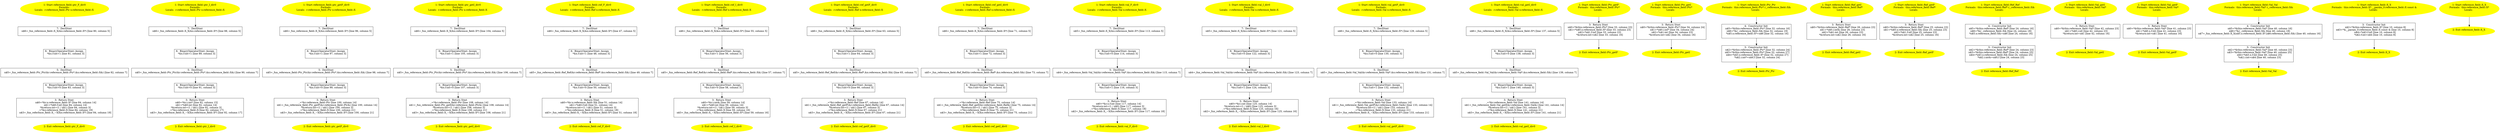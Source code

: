 /* @generated */
digraph cfg {
"ptr_F_div0#reference_field#14005768761742554773.fa7bac24d70ab0b747e7fb5360157c5f_1" [label="1: Start reference_field::ptr_F_div0\nFormals: \nLocals:  r:reference_field::Ptr x:reference_field::X \n  " color=yellow style=filled]
	

	 "ptr_F_div0#reference_field#14005768761742554773.fa7bac24d70ab0b747e7fb5360157c5f_1" -> "ptr_F_div0#reference_field#14005768761742554773.fa7bac24d70ab0b747e7fb5360157c5f_7" ;
"ptr_F_div0#reference_field#14005768761742554773.fa7bac24d70ab0b747e7fb5360157c5f_2" [label="2: Exit reference_field::ptr_F_div0 \n  " color=yellow style=filled]
	

"ptr_F_div0#reference_field#14005768761742554773.fa7bac24d70ab0b747e7fb5360157c5f_3" [label="3:  Return Stmt \n   n$0=*&r.x:reference_field::X* [line 84, column 14]\n  n$1=*n$0.f:int [line 84, column 14]\n  *&return:int=(1 / n$1) [line 84, column 3]\n  _=*&x:reference_field::X [line 84, column 19]\n  n$3=_fun_reference_field::X_~X(&x:reference_field::X*) [line 84, column 19]\n " shape="box"]
	

	 "ptr_F_div0#reference_field#14005768761742554773.fa7bac24d70ab0b747e7fb5360157c5f_3" -> "ptr_F_div0#reference_field#14005768761742554773.fa7bac24d70ab0b747e7fb5360157c5f_2" ;
"ptr_F_div0#reference_field#14005768761742554773.fa7bac24d70ab0b747e7fb5360157c5f_4" [label="4:  BinaryOperatorStmt: Assign \n   *&x.f:int=0 [line 83, column 3]\n " shape="box"]
	

	 "ptr_F_div0#reference_field#14005768761742554773.fa7bac24d70ab0b747e7fb5360157c5f_4" -> "ptr_F_div0#reference_field#14005768761742554773.fa7bac24d70ab0b747e7fb5360157c5f_3" ;
"ptr_F_div0#reference_field#14005768761742554773.fa7bac24d70ab0b747e7fb5360157c5f_5" [label="5:  DeclStmt \n   n$5=_fun_reference_field::Ptr_Ptr(&r:reference_field::Ptr*,&x:reference_field::X&) [line 82, column 7]\n " shape="box"]
	

	 "ptr_F_div0#reference_field#14005768761742554773.fa7bac24d70ab0b747e7fb5360157c5f_5" -> "ptr_F_div0#reference_field#14005768761742554773.fa7bac24d70ab0b747e7fb5360157c5f_4" ;
"ptr_F_div0#reference_field#14005768761742554773.fa7bac24d70ab0b747e7fb5360157c5f_6" [label="6:  BinaryOperatorStmt: Assign \n   *&x.f:int=1 [line 81, column 3]\n " shape="box"]
	

	 "ptr_F_div0#reference_field#14005768761742554773.fa7bac24d70ab0b747e7fb5360157c5f_6" -> "ptr_F_div0#reference_field#14005768761742554773.fa7bac24d70ab0b747e7fb5360157c5f_5" ;
"ptr_F_div0#reference_field#14005768761742554773.fa7bac24d70ab0b747e7fb5360157c5f_7" [label="7:  DeclStmt \n   n$6=_fun_reference_field::X_X(&x:reference_field::X*) [line 80, column 5]\n " shape="box"]
	

	 "ptr_F_div0#reference_field#14005768761742554773.fa7bac24d70ab0b747e7fb5360157c5f_7" -> "ptr_F_div0#reference_field#14005768761742554773.fa7bac24d70ab0b747e7fb5360157c5f_6" ;
"ptr_I_div0#reference_field#18255668366877010738.5b1f39b2d5e2810cbdbf96621d88c2d0_1" [label="1: Start reference_field::ptr_I_div0\nFormals: \nLocals:  r:reference_field::Ptr x:reference_field::X \n  " color=yellow style=filled]
	

	 "ptr_I_div0#reference_field#18255668366877010738.5b1f39b2d5e2810cbdbf96621d88c2d0_1" -> "ptr_I_div0#reference_field#18255668366877010738.5b1f39b2d5e2810cbdbf96621d88c2d0_7" ;
"ptr_I_div0#reference_field#18255668366877010738.5b1f39b2d5e2810cbdbf96621d88c2d0_2" [label="2: Exit reference_field::ptr_I_div0 \n  " color=yellow style=filled]
	

"ptr_I_div0#reference_field#18255668366877010738.5b1f39b2d5e2810cbdbf96621d88c2d0_3" [label="3:  Return Stmt \n   n$0=*&r.i:int* [line 92, column 15]\n  n$1=*n$0:int [line 92, column 14]\n  *&return:int=(1 / n$1) [line 92, column 3]\n  _=*&x:reference_field::X [line 92, column 17]\n  n$3=_fun_reference_field::X_~X(&x:reference_field::X*) [line 92, column 17]\n " shape="box"]
	

	 "ptr_I_div0#reference_field#18255668366877010738.5b1f39b2d5e2810cbdbf96621d88c2d0_3" -> "ptr_I_div0#reference_field#18255668366877010738.5b1f39b2d5e2810cbdbf96621d88c2d0_2" ;
"ptr_I_div0#reference_field#18255668366877010738.5b1f39b2d5e2810cbdbf96621d88c2d0_4" [label="4:  BinaryOperatorStmt: Assign \n   *&x.f:int=0 [line 91, column 3]\n " shape="box"]
	

	 "ptr_I_div0#reference_field#18255668366877010738.5b1f39b2d5e2810cbdbf96621d88c2d0_4" -> "ptr_I_div0#reference_field#18255668366877010738.5b1f39b2d5e2810cbdbf96621d88c2d0_3" ;
"ptr_I_div0#reference_field#18255668366877010738.5b1f39b2d5e2810cbdbf96621d88c2d0_5" [label="5:  DeclStmt \n   n$5=_fun_reference_field::Ptr_Ptr(&r:reference_field::Ptr*,&x:reference_field::X&) [line 90, column 7]\n " shape="box"]
	

	 "ptr_I_div0#reference_field#18255668366877010738.5b1f39b2d5e2810cbdbf96621d88c2d0_5" -> "ptr_I_div0#reference_field#18255668366877010738.5b1f39b2d5e2810cbdbf96621d88c2d0_4" ;
"ptr_I_div0#reference_field#18255668366877010738.5b1f39b2d5e2810cbdbf96621d88c2d0_6" [label="6:  BinaryOperatorStmt: Assign \n   *&x.f:int=1 [line 89, column 3]\n " shape="box"]
	

	 "ptr_I_div0#reference_field#18255668366877010738.5b1f39b2d5e2810cbdbf96621d88c2d0_6" -> "ptr_I_div0#reference_field#18255668366877010738.5b1f39b2d5e2810cbdbf96621d88c2d0_5" ;
"ptr_I_div0#reference_field#18255668366877010738.5b1f39b2d5e2810cbdbf96621d88c2d0_7" [label="7:  DeclStmt \n   n$6=_fun_reference_field::X_X(&x:reference_field::X*) [line 88, column 5]\n " shape="box"]
	

	 "ptr_I_div0#reference_field#18255668366877010738.5b1f39b2d5e2810cbdbf96621d88c2d0_7" -> "ptr_I_div0#reference_field#18255668366877010738.5b1f39b2d5e2810cbdbf96621d88c2d0_6" ;
"ptr_getF_div0#reference_field#3337646019334387234.41e241b3e1d6a6f7c629a1c6ca69cf07_1" [label="1: Start reference_field::ptr_getF_div0\nFormals: \nLocals:  r:reference_field::Ptr x:reference_field::X \n  " color=yellow style=filled]
	

	 "ptr_getF_div0#reference_field#3337646019334387234.41e241b3e1d6a6f7c629a1c6ca69cf07_1" -> "ptr_getF_div0#reference_field#3337646019334387234.41e241b3e1d6a6f7c629a1c6ca69cf07_7" ;
"ptr_getF_div0#reference_field#3337646019334387234.41e241b3e1d6a6f7c629a1c6ca69cf07_2" [label="2: Exit reference_field::ptr_getF_div0 \n  " color=yellow style=filled]
	

"ptr_getF_div0#reference_field#3337646019334387234.41e241b3e1d6a6f7c629a1c6ca69cf07_3" [label="3:  Return Stmt \n   _=*&r:reference_field::Ptr [line 100, column 14]\n  n$1=_fun_reference_field::Ptr_getF(&r:reference_field::Ptr&) [line 100, column 14]\n  *&return:int=(1 / n$1) [line 100, column 3]\n  _=*&x:reference_field::X [line 100, column 21]\n  n$3=_fun_reference_field::X_~X(&x:reference_field::X*) [line 100, column 21]\n " shape="box"]
	

	 "ptr_getF_div0#reference_field#3337646019334387234.41e241b3e1d6a6f7c629a1c6ca69cf07_3" -> "ptr_getF_div0#reference_field#3337646019334387234.41e241b3e1d6a6f7c629a1c6ca69cf07_2" ;
"ptr_getF_div0#reference_field#3337646019334387234.41e241b3e1d6a6f7c629a1c6ca69cf07_4" [label="4:  BinaryOperatorStmt: Assign \n   *&x.f:int=0 [line 99, column 3]\n " shape="box"]
	

	 "ptr_getF_div0#reference_field#3337646019334387234.41e241b3e1d6a6f7c629a1c6ca69cf07_4" -> "ptr_getF_div0#reference_field#3337646019334387234.41e241b3e1d6a6f7c629a1c6ca69cf07_3" ;
"ptr_getF_div0#reference_field#3337646019334387234.41e241b3e1d6a6f7c629a1c6ca69cf07_5" [label="5:  DeclStmt \n   n$5=_fun_reference_field::Ptr_Ptr(&r:reference_field::Ptr*,&x:reference_field::X&) [line 98, column 7]\n " shape="box"]
	

	 "ptr_getF_div0#reference_field#3337646019334387234.41e241b3e1d6a6f7c629a1c6ca69cf07_5" -> "ptr_getF_div0#reference_field#3337646019334387234.41e241b3e1d6a6f7c629a1c6ca69cf07_4" ;
"ptr_getF_div0#reference_field#3337646019334387234.41e241b3e1d6a6f7c629a1c6ca69cf07_6" [label="6:  BinaryOperatorStmt: Assign \n   *&x.f:int=1 [line 97, column 3]\n " shape="box"]
	

	 "ptr_getF_div0#reference_field#3337646019334387234.41e241b3e1d6a6f7c629a1c6ca69cf07_6" -> "ptr_getF_div0#reference_field#3337646019334387234.41e241b3e1d6a6f7c629a1c6ca69cf07_5" ;
"ptr_getF_div0#reference_field#3337646019334387234.41e241b3e1d6a6f7c629a1c6ca69cf07_7" [label="7:  DeclStmt \n   n$6=_fun_reference_field::X_X(&x:reference_field::X*) [line 96, column 5]\n " shape="box"]
	

	 "ptr_getF_div0#reference_field#3337646019334387234.41e241b3e1d6a6f7c629a1c6ca69cf07_7" -> "ptr_getF_div0#reference_field#3337646019334387234.41e241b3e1d6a6f7c629a1c6ca69cf07_6" ;
"ptr_getI_div0#reference_field#2818660867908728453.99667cea541002986498839338031f13_1" [label="1: Start reference_field::ptr_getI_div0\nFormals: \nLocals:  r:reference_field::Ptr x:reference_field::X \n  " color=yellow style=filled]
	

	 "ptr_getI_div0#reference_field#2818660867908728453.99667cea541002986498839338031f13_1" -> "ptr_getI_div0#reference_field#2818660867908728453.99667cea541002986498839338031f13_7" ;
"ptr_getI_div0#reference_field#2818660867908728453.99667cea541002986498839338031f13_2" [label="2: Exit reference_field::ptr_getI_div0 \n  " color=yellow style=filled]
	

"ptr_getI_div0#reference_field#2818660867908728453.99667cea541002986498839338031f13_3" [label="3:  Return Stmt \n   _=*&r:reference_field::Ptr [line 108, column 14]\n  n$1=_fun_reference_field::Ptr_getI(&r:reference_field::Ptr&) [line 108, column 14]\n  *&return:int=(1 / n$1) [line 108, column 3]\n  _=*&x:reference_field::X [line 108, column 21]\n  n$3=_fun_reference_field::X_~X(&x:reference_field::X*) [line 108, column 21]\n " shape="box"]
	

	 "ptr_getI_div0#reference_field#2818660867908728453.99667cea541002986498839338031f13_3" -> "ptr_getI_div0#reference_field#2818660867908728453.99667cea541002986498839338031f13_2" ;
"ptr_getI_div0#reference_field#2818660867908728453.99667cea541002986498839338031f13_4" [label="4:  BinaryOperatorStmt: Assign \n   *&x.f:int=0 [line 107, column 3]\n " shape="box"]
	

	 "ptr_getI_div0#reference_field#2818660867908728453.99667cea541002986498839338031f13_4" -> "ptr_getI_div0#reference_field#2818660867908728453.99667cea541002986498839338031f13_3" ;
"ptr_getI_div0#reference_field#2818660867908728453.99667cea541002986498839338031f13_5" [label="5:  DeclStmt \n   n$5=_fun_reference_field::Ptr_Ptr(&r:reference_field::Ptr*,&x:reference_field::X&) [line 106, column 7]\n " shape="box"]
	

	 "ptr_getI_div0#reference_field#2818660867908728453.99667cea541002986498839338031f13_5" -> "ptr_getI_div0#reference_field#2818660867908728453.99667cea541002986498839338031f13_4" ;
"ptr_getI_div0#reference_field#2818660867908728453.99667cea541002986498839338031f13_6" [label="6:  BinaryOperatorStmt: Assign \n   *&x.f:int=1 [line 105, column 3]\n " shape="box"]
	

	 "ptr_getI_div0#reference_field#2818660867908728453.99667cea541002986498839338031f13_6" -> "ptr_getI_div0#reference_field#2818660867908728453.99667cea541002986498839338031f13_5" ;
"ptr_getI_div0#reference_field#2818660867908728453.99667cea541002986498839338031f13_7" [label="7:  DeclStmt \n   n$6=_fun_reference_field::X_X(&x:reference_field::X*) [line 104, column 5]\n " shape="box"]
	

	 "ptr_getI_div0#reference_field#2818660867908728453.99667cea541002986498839338031f13_7" -> "ptr_getI_div0#reference_field#2818660867908728453.99667cea541002986498839338031f13_6" ;
"ref_F_div0#reference_field#11041134718140208132.6e58f8c7050613499e915a7d12b0f081_1" [label="1: Start reference_field::ref_F_div0\nFormals: \nLocals:  r:reference_field::Ref x:reference_field::X \n  " color=yellow style=filled]
	

	 "ref_F_div0#reference_field#11041134718140208132.6e58f8c7050613499e915a7d12b0f081_1" -> "ref_F_div0#reference_field#11041134718140208132.6e58f8c7050613499e915a7d12b0f081_7" ;
"ref_F_div0#reference_field#11041134718140208132.6e58f8c7050613499e915a7d12b0f081_2" [label="2: Exit reference_field::ref_F_div0 \n  " color=yellow style=filled]
	

"ref_F_div0#reference_field#11041134718140208132.6e58f8c7050613499e915a7d12b0f081_3" [label="3:  Return Stmt \n   n$0=*&r.x:reference_field::X& [line 51, column 14]\n  n$1=*n$0.f:int [line 51, column 14]\n  *&return:int=(1 / n$1) [line 51, column 3]\n  _=*&x:reference_field::X [line 51, column 18]\n  n$3=_fun_reference_field::X_~X(&x:reference_field::X*) [line 51, column 18]\n " shape="box"]
	

	 "ref_F_div0#reference_field#11041134718140208132.6e58f8c7050613499e915a7d12b0f081_3" -> "ref_F_div0#reference_field#11041134718140208132.6e58f8c7050613499e915a7d12b0f081_2" ;
"ref_F_div0#reference_field#11041134718140208132.6e58f8c7050613499e915a7d12b0f081_4" [label="4:  BinaryOperatorStmt: Assign \n   *&x.f:int=0 [line 50, column 3]\n " shape="box"]
	

	 "ref_F_div0#reference_field#11041134718140208132.6e58f8c7050613499e915a7d12b0f081_4" -> "ref_F_div0#reference_field#11041134718140208132.6e58f8c7050613499e915a7d12b0f081_3" ;
"ref_F_div0#reference_field#11041134718140208132.6e58f8c7050613499e915a7d12b0f081_5" [label="5:  DeclStmt \n   n$5=_fun_reference_field::Ref_Ref(&r:reference_field::Ref*,&x:reference_field::X&) [line 49, column 7]\n " shape="box"]
	

	 "ref_F_div0#reference_field#11041134718140208132.6e58f8c7050613499e915a7d12b0f081_5" -> "ref_F_div0#reference_field#11041134718140208132.6e58f8c7050613499e915a7d12b0f081_4" ;
"ref_F_div0#reference_field#11041134718140208132.6e58f8c7050613499e915a7d12b0f081_6" [label="6:  BinaryOperatorStmt: Assign \n   *&x.f:int=1 [line 48, column 3]\n " shape="box"]
	

	 "ref_F_div0#reference_field#11041134718140208132.6e58f8c7050613499e915a7d12b0f081_6" -> "ref_F_div0#reference_field#11041134718140208132.6e58f8c7050613499e915a7d12b0f081_5" ;
"ref_F_div0#reference_field#11041134718140208132.6e58f8c7050613499e915a7d12b0f081_7" [label="7:  DeclStmt \n   n$6=_fun_reference_field::X_X(&x:reference_field::X*) [line 47, column 5]\n " shape="box"]
	

	 "ref_F_div0#reference_field#11041134718140208132.6e58f8c7050613499e915a7d12b0f081_7" -> "ref_F_div0#reference_field#11041134718140208132.6e58f8c7050613499e915a7d12b0f081_6" ;
"ref_I_div0#reference_field#12578013844532400739.b911fdef1ca9c73b658bff3d5d964b9b_1" [label="1: Start reference_field::ref_I_div0\nFormals: \nLocals:  r:reference_field::Ref x:reference_field::X \n  " color=yellow style=filled]
	

	 "ref_I_div0#reference_field#12578013844532400739.b911fdef1ca9c73b658bff3d5d964b9b_1" -> "ref_I_div0#reference_field#12578013844532400739.b911fdef1ca9c73b658bff3d5d964b9b_7" ;
"ref_I_div0#reference_field#12578013844532400739.b911fdef1ca9c73b658bff3d5d964b9b_2" [label="2: Exit reference_field::ref_I_div0 \n  " color=yellow style=filled]
	

"ref_I_div0#reference_field#12578013844532400739.b911fdef1ca9c73b658bff3d5d964b9b_3" [label="3:  Return Stmt \n   n$0=*&r.i:int& [line 59, column 14]\n  n$1=*n$0:int [line 59, column 14]\n  *&return:int=(1 / n$1) [line 59, column 3]\n  _=*&x:reference_field::X [line 59, column 16]\n  n$3=_fun_reference_field::X_~X(&x:reference_field::X*) [line 59, column 16]\n " shape="box"]
	

	 "ref_I_div0#reference_field#12578013844532400739.b911fdef1ca9c73b658bff3d5d964b9b_3" -> "ref_I_div0#reference_field#12578013844532400739.b911fdef1ca9c73b658bff3d5d964b9b_2" ;
"ref_I_div0#reference_field#12578013844532400739.b911fdef1ca9c73b658bff3d5d964b9b_4" [label="4:  BinaryOperatorStmt: Assign \n   *&x.f:int=0 [line 58, column 3]\n " shape="box"]
	

	 "ref_I_div0#reference_field#12578013844532400739.b911fdef1ca9c73b658bff3d5d964b9b_4" -> "ref_I_div0#reference_field#12578013844532400739.b911fdef1ca9c73b658bff3d5d964b9b_3" ;
"ref_I_div0#reference_field#12578013844532400739.b911fdef1ca9c73b658bff3d5d964b9b_5" [label="5:  DeclStmt \n   n$5=_fun_reference_field::Ref_Ref(&r:reference_field::Ref*,&x:reference_field::X&) [line 57, column 7]\n " shape="box"]
	

	 "ref_I_div0#reference_field#12578013844532400739.b911fdef1ca9c73b658bff3d5d964b9b_5" -> "ref_I_div0#reference_field#12578013844532400739.b911fdef1ca9c73b658bff3d5d964b9b_4" ;
"ref_I_div0#reference_field#12578013844532400739.b911fdef1ca9c73b658bff3d5d964b9b_6" [label="6:  BinaryOperatorStmt: Assign \n   *&x.f:int=1 [line 56, column 3]\n " shape="box"]
	

	 "ref_I_div0#reference_field#12578013844532400739.b911fdef1ca9c73b658bff3d5d964b9b_6" -> "ref_I_div0#reference_field#12578013844532400739.b911fdef1ca9c73b658bff3d5d964b9b_5" ;
"ref_I_div0#reference_field#12578013844532400739.b911fdef1ca9c73b658bff3d5d964b9b_7" [label="7:  DeclStmt \n   n$6=_fun_reference_field::X_X(&x:reference_field::X*) [line 55, column 5]\n " shape="box"]
	

	 "ref_I_div0#reference_field#12578013844532400739.b911fdef1ca9c73b658bff3d5d964b9b_7" -> "ref_I_div0#reference_field#12578013844532400739.b911fdef1ca9c73b658bff3d5d964b9b_6" ;
"ref_getF_div0#reference_field#2481930918988851369.2dc7181f26bf9bad7c2f06846f4d7ec4_1" [label="1: Start reference_field::ref_getF_div0\nFormals: \nLocals:  r:reference_field::Ref x:reference_field::X \n  " color=yellow style=filled]
	

	 "ref_getF_div0#reference_field#2481930918988851369.2dc7181f26bf9bad7c2f06846f4d7ec4_1" -> "ref_getF_div0#reference_field#2481930918988851369.2dc7181f26bf9bad7c2f06846f4d7ec4_7" ;
"ref_getF_div0#reference_field#2481930918988851369.2dc7181f26bf9bad7c2f06846f4d7ec4_2" [label="2: Exit reference_field::ref_getF_div0 \n  " color=yellow style=filled]
	

"ref_getF_div0#reference_field#2481930918988851369.2dc7181f26bf9bad7c2f06846f4d7ec4_3" [label="3:  Return Stmt \n   _=*&r:reference_field::Ref [line 67, column 14]\n  n$1=_fun_reference_field::Ref_getF(&r:reference_field::Ref&) [line 67, column 14]\n  *&return:int=(1 / n$1) [line 67, column 3]\n  _=*&x:reference_field::X [line 67, column 21]\n  n$3=_fun_reference_field::X_~X(&x:reference_field::X*) [line 67, column 21]\n " shape="box"]
	

	 "ref_getF_div0#reference_field#2481930918988851369.2dc7181f26bf9bad7c2f06846f4d7ec4_3" -> "ref_getF_div0#reference_field#2481930918988851369.2dc7181f26bf9bad7c2f06846f4d7ec4_2" ;
"ref_getF_div0#reference_field#2481930918988851369.2dc7181f26bf9bad7c2f06846f4d7ec4_4" [label="4:  BinaryOperatorStmt: Assign \n   *&x.f:int=0 [line 66, column 3]\n " shape="box"]
	

	 "ref_getF_div0#reference_field#2481930918988851369.2dc7181f26bf9bad7c2f06846f4d7ec4_4" -> "ref_getF_div0#reference_field#2481930918988851369.2dc7181f26bf9bad7c2f06846f4d7ec4_3" ;
"ref_getF_div0#reference_field#2481930918988851369.2dc7181f26bf9bad7c2f06846f4d7ec4_5" [label="5:  DeclStmt \n   n$5=_fun_reference_field::Ref_Ref(&r:reference_field::Ref*,&x:reference_field::X&) [line 65, column 7]\n " shape="box"]
	

	 "ref_getF_div0#reference_field#2481930918988851369.2dc7181f26bf9bad7c2f06846f4d7ec4_5" -> "ref_getF_div0#reference_field#2481930918988851369.2dc7181f26bf9bad7c2f06846f4d7ec4_4" ;
"ref_getF_div0#reference_field#2481930918988851369.2dc7181f26bf9bad7c2f06846f4d7ec4_6" [label="6:  BinaryOperatorStmt: Assign \n   *&x.f:int=1 [line 64, column 3]\n " shape="box"]
	

	 "ref_getF_div0#reference_field#2481930918988851369.2dc7181f26bf9bad7c2f06846f4d7ec4_6" -> "ref_getF_div0#reference_field#2481930918988851369.2dc7181f26bf9bad7c2f06846f4d7ec4_5" ;
"ref_getF_div0#reference_field#2481930918988851369.2dc7181f26bf9bad7c2f06846f4d7ec4_7" [label="7:  DeclStmt \n   n$6=_fun_reference_field::X_X(&x:reference_field::X*) [line 63, column 5]\n " shape="box"]
	

	 "ref_getF_div0#reference_field#2481930918988851369.2dc7181f26bf9bad7c2f06846f4d7ec4_7" -> "ref_getF_div0#reference_field#2481930918988851369.2dc7181f26bf9bad7c2f06846f4d7ec4_6" ;
"ref_getI_div0#reference_field#17267881158640772750.8919328183561d84930ec2a40da70667_1" [label="1: Start reference_field::ref_getI_div0\nFormals: \nLocals:  r:reference_field::Ref x:reference_field::X \n  " color=yellow style=filled]
	

	 "ref_getI_div0#reference_field#17267881158640772750.8919328183561d84930ec2a40da70667_1" -> "ref_getI_div0#reference_field#17267881158640772750.8919328183561d84930ec2a40da70667_7" ;
"ref_getI_div0#reference_field#17267881158640772750.8919328183561d84930ec2a40da70667_2" [label="2: Exit reference_field::ref_getI_div0 \n  " color=yellow style=filled]
	

"ref_getI_div0#reference_field#17267881158640772750.8919328183561d84930ec2a40da70667_3" [label="3:  Return Stmt \n   _=*&r:reference_field::Ref [line 75, column 14]\n  n$1=_fun_reference_field::Ref_getI(&r:reference_field::Ref&) [line 75, column 14]\n  *&return:int=(1 / n$1) [line 75, column 3]\n  _=*&x:reference_field::X [line 75, column 21]\n  n$3=_fun_reference_field::X_~X(&x:reference_field::X*) [line 75, column 21]\n " shape="box"]
	

	 "ref_getI_div0#reference_field#17267881158640772750.8919328183561d84930ec2a40da70667_3" -> "ref_getI_div0#reference_field#17267881158640772750.8919328183561d84930ec2a40da70667_2" ;
"ref_getI_div0#reference_field#17267881158640772750.8919328183561d84930ec2a40da70667_4" [label="4:  BinaryOperatorStmt: Assign \n   *&x.f:int=0 [line 74, column 3]\n " shape="box"]
	

	 "ref_getI_div0#reference_field#17267881158640772750.8919328183561d84930ec2a40da70667_4" -> "ref_getI_div0#reference_field#17267881158640772750.8919328183561d84930ec2a40da70667_3" ;
"ref_getI_div0#reference_field#17267881158640772750.8919328183561d84930ec2a40da70667_5" [label="5:  DeclStmt \n   n$5=_fun_reference_field::Ref_Ref(&r:reference_field::Ref*,&x:reference_field::X&) [line 73, column 7]\n " shape="box"]
	

	 "ref_getI_div0#reference_field#17267881158640772750.8919328183561d84930ec2a40da70667_5" -> "ref_getI_div0#reference_field#17267881158640772750.8919328183561d84930ec2a40da70667_4" ;
"ref_getI_div0#reference_field#17267881158640772750.8919328183561d84930ec2a40da70667_6" [label="6:  BinaryOperatorStmt: Assign \n   *&x.f:int=1 [line 72, column 3]\n " shape="box"]
	

	 "ref_getI_div0#reference_field#17267881158640772750.8919328183561d84930ec2a40da70667_6" -> "ref_getI_div0#reference_field#17267881158640772750.8919328183561d84930ec2a40da70667_5" ;
"ref_getI_div0#reference_field#17267881158640772750.8919328183561d84930ec2a40da70667_7" [label="7:  DeclStmt \n   n$6=_fun_reference_field::X_X(&x:reference_field::X*) [line 71, column 5]\n " shape="box"]
	

	 "ref_getI_div0#reference_field#17267881158640772750.8919328183561d84930ec2a40da70667_7" -> "ref_getI_div0#reference_field#17267881158640772750.8919328183561d84930ec2a40da70667_6" ;
"val_F_div0#reference_field#8428286850923379914.8fdee85eabf77b0016437fa0006d373c_1" [label="1: Start reference_field::val_F_div0\nFormals: \nLocals:  r:reference_field::Val x:reference_field::X \n  " color=yellow style=filled]
	

	 "val_F_div0#reference_field#8428286850923379914.8fdee85eabf77b0016437fa0006d373c_1" -> "val_F_div0#reference_field#8428286850923379914.8fdee85eabf77b0016437fa0006d373c_7" ;
"val_F_div0#reference_field#8428286850923379914.8fdee85eabf77b0016437fa0006d373c_2" [label="2: Exit reference_field::val_F_div0 \n  " color=yellow style=filled]
	

"val_F_div0#reference_field#8428286850923379914.8fdee85eabf77b0016437fa0006d373c_3" [label="3:  Return Stmt \n   n$0=*&r.x.f:int [line 117, column 14]\n  *&return:int=(1 / n$0) [line 117, column 3]\n  _=*&x:reference_field::X [line 117, column 18]\n  n$2=_fun_reference_field::X_~X(&x:reference_field::X*) [line 117, column 18]\n " shape="box"]
	

	 "val_F_div0#reference_field#8428286850923379914.8fdee85eabf77b0016437fa0006d373c_3" -> "val_F_div0#reference_field#8428286850923379914.8fdee85eabf77b0016437fa0006d373c_2" ;
"val_F_div0#reference_field#8428286850923379914.8fdee85eabf77b0016437fa0006d373c_4" [label="4:  BinaryOperatorStmt: Assign \n   *&x.f:int=1 [line 116, column 3]\n " shape="box"]
	

	 "val_F_div0#reference_field#8428286850923379914.8fdee85eabf77b0016437fa0006d373c_4" -> "val_F_div0#reference_field#8428286850923379914.8fdee85eabf77b0016437fa0006d373c_3" ;
"val_F_div0#reference_field#8428286850923379914.8fdee85eabf77b0016437fa0006d373c_5" [label="5:  DeclStmt \n   n$4=_fun_reference_field::Val_Val(&r:reference_field::Val*,&x:reference_field::X&) [line 115, column 7]\n " shape="box"]
	

	 "val_F_div0#reference_field#8428286850923379914.8fdee85eabf77b0016437fa0006d373c_5" -> "val_F_div0#reference_field#8428286850923379914.8fdee85eabf77b0016437fa0006d373c_4" ;
"val_F_div0#reference_field#8428286850923379914.8fdee85eabf77b0016437fa0006d373c_6" [label="6:  BinaryOperatorStmt: Assign \n   *&x.f:int=0 [line 114, column 3]\n " shape="box"]
	

	 "val_F_div0#reference_field#8428286850923379914.8fdee85eabf77b0016437fa0006d373c_6" -> "val_F_div0#reference_field#8428286850923379914.8fdee85eabf77b0016437fa0006d373c_5" ;
"val_F_div0#reference_field#8428286850923379914.8fdee85eabf77b0016437fa0006d373c_7" [label="7:  DeclStmt \n   n$5=_fun_reference_field::X_X(&x:reference_field::X*) [line 113, column 5]\n " shape="box"]
	

	 "val_F_div0#reference_field#8428286850923379914.8fdee85eabf77b0016437fa0006d373c_7" -> "val_F_div0#reference_field#8428286850923379914.8fdee85eabf77b0016437fa0006d373c_6" ;
"val_I_div0#reference_field#17788064844610257149.11b45a3e82e229e7a7714480217c1af3_1" [label="1: Start reference_field::val_I_div0\nFormals: \nLocals:  r:reference_field::Val x:reference_field::X \n  " color=yellow style=filled]
	

	 "val_I_div0#reference_field#17788064844610257149.11b45a3e82e229e7a7714480217c1af3_1" -> "val_I_div0#reference_field#17788064844610257149.11b45a3e82e229e7a7714480217c1af3_7" ;
"val_I_div0#reference_field#17788064844610257149.11b45a3e82e229e7a7714480217c1af3_2" [label="2: Exit reference_field::val_I_div0 \n  " color=yellow style=filled]
	

"val_I_div0#reference_field#17788064844610257149.11b45a3e82e229e7a7714480217c1af3_3" [label="3:  Return Stmt \n   n$0=*&r.i:int [line 125, column 14]\n  *&return:int=(1 / n$0) [line 125, column 3]\n  _=*&x:reference_field::X [line 125, column 16]\n  n$2=_fun_reference_field::X_~X(&x:reference_field::X*) [line 125, column 16]\n " shape="box"]
	

	 "val_I_div0#reference_field#17788064844610257149.11b45a3e82e229e7a7714480217c1af3_3" -> "val_I_div0#reference_field#17788064844610257149.11b45a3e82e229e7a7714480217c1af3_2" ;
"val_I_div0#reference_field#17788064844610257149.11b45a3e82e229e7a7714480217c1af3_4" [label="4:  BinaryOperatorStmt: Assign \n   *&x.f:int=1 [line 124, column 3]\n " shape="box"]
	

	 "val_I_div0#reference_field#17788064844610257149.11b45a3e82e229e7a7714480217c1af3_4" -> "val_I_div0#reference_field#17788064844610257149.11b45a3e82e229e7a7714480217c1af3_3" ;
"val_I_div0#reference_field#17788064844610257149.11b45a3e82e229e7a7714480217c1af3_5" [label="5:  DeclStmt \n   n$4=_fun_reference_field::Val_Val(&r:reference_field::Val*,&x:reference_field::X&) [line 123, column 7]\n " shape="box"]
	

	 "val_I_div0#reference_field#17788064844610257149.11b45a3e82e229e7a7714480217c1af3_5" -> "val_I_div0#reference_field#17788064844610257149.11b45a3e82e229e7a7714480217c1af3_4" ;
"val_I_div0#reference_field#17788064844610257149.11b45a3e82e229e7a7714480217c1af3_6" [label="6:  BinaryOperatorStmt: Assign \n   *&x.f:int=0 [line 122, column 3]\n " shape="box"]
	

	 "val_I_div0#reference_field#17788064844610257149.11b45a3e82e229e7a7714480217c1af3_6" -> "val_I_div0#reference_field#17788064844610257149.11b45a3e82e229e7a7714480217c1af3_5" ;
"val_I_div0#reference_field#17788064844610257149.11b45a3e82e229e7a7714480217c1af3_7" [label="7:  DeclStmt \n   n$5=_fun_reference_field::X_X(&x:reference_field::X*) [line 121, column 5]\n " shape="box"]
	

	 "val_I_div0#reference_field#17788064844610257149.11b45a3e82e229e7a7714480217c1af3_7" -> "val_I_div0#reference_field#17788064844610257149.11b45a3e82e229e7a7714480217c1af3_6" ;
"val_getF_div0#reference_field#16910887455441500799.24fc3c9591435f1b92c06c5c7da4bd2e_1" [label="1: Start reference_field::val_getF_div0\nFormals: \nLocals:  r:reference_field::Val x:reference_field::X \n  " color=yellow style=filled]
	

	 "val_getF_div0#reference_field#16910887455441500799.24fc3c9591435f1b92c06c5c7da4bd2e_1" -> "val_getF_div0#reference_field#16910887455441500799.24fc3c9591435f1b92c06c5c7da4bd2e_7" ;
"val_getF_div0#reference_field#16910887455441500799.24fc3c9591435f1b92c06c5c7da4bd2e_2" [label="2: Exit reference_field::val_getF_div0 \n  " color=yellow style=filled]
	

"val_getF_div0#reference_field#16910887455441500799.24fc3c9591435f1b92c06c5c7da4bd2e_3" [label="3:  Return Stmt \n   _=*&r:reference_field::Val [line 133, column 14]\n  n$1=_fun_reference_field::Val_getF(&r:reference_field::Val&) [line 133, column 14]\n  *&return:int=(1 / n$1) [line 133, column 3]\n  _=*&x:reference_field::X [line 133, column 21]\n  n$3=_fun_reference_field::X_~X(&x:reference_field::X*) [line 133, column 21]\n " shape="box"]
	

	 "val_getF_div0#reference_field#16910887455441500799.24fc3c9591435f1b92c06c5c7da4bd2e_3" -> "val_getF_div0#reference_field#16910887455441500799.24fc3c9591435f1b92c06c5c7da4bd2e_2" ;
"val_getF_div0#reference_field#16910887455441500799.24fc3c9591435f1b92c06c5c7da4bd2e_4" [label="4:  BinaryOperatorStmt: Assign \n   *&x.f:int=1 [line 132, column 3]\n " shape="box"]
	

	 "val_getF_div0#reference_field#16910887455441500799.24fc3c9591435f1b92c06c5c7da4bd2e_4" -> "val_getF_div0#reference_field#16910887455441500799.24fc3c9591435f1b92c06c5c7da4bd2e_3" ;
"val_getF_div0#reference_field#16910887455441500799.24fc3c9591435f1b92c06c5c7da4bd2e_5" [label="5:  DeclStmt \n   n$5=_fun_reference_field::Val_Val(&r:reference_field::Val*,&x:reference_field::X&) [line 131, column 7]\n " shape="box"]
	

	 "val_getF_div0#reference_field#16910887455441500799.24fc3c9591435f1b92c06c5c7da4bd2e_5" -> "val_getF_div0#reference_field#16910887455441500799.24fc3c9591435f1b92c06c5c7da4bd2e_4" ;
"val_getF_div0#reference_field#16910887455441500799.24fc3c9591435f1b92c06c5c7da4bd2e_6" [label="6:  BinaryOperatorStmt: Assign \n   *&x.f:int=0 [line 130, column 3]\n " shape="box"]
	

	 "val_getF_div0#reference_field#16910887455441500799.24fc3c9591435f1b92c06c5c7da4bd2e_6" -> "val_getF_div0#reference_field#16910887455441500799.24fc3c9591435f1b92c06c5c7da4bd2e_5" ;
"val_getF_div0#reference_field#16910887455441500799.24fc3c9591435f1b92c06c5c7da4bd2e_7" [label="7:  DeclStmt \n   n$6=_fun_reference_field::X_X(&x:reference_field::X*) [line 129, column 5]\n " shape="box"]
	

	 "val_getF_div0#reference_field#16910887455441500799.24fc3c9591435f1b92c06c5c7da4bd2e_7" -> "val_getF_div0#reference_field#16910887455441500799.24fc3c9591435f1b92c06c5c7da4bd2e_6" ;
"val_getI_div0#reference_field#1916539470996695608.683d462cf87abbc81874a14e4872564a_1" [label="1: Start reference_field::val_getI_div0\nFormals: \nLocals:  r:reference_field::Val x:reference_field::X \n  " color=yellow style=filled]
	

	 "val_getI_div0#reference_field#1916539470996695608.683d462cf87abbc81874a14e4872564a_1" -> "val_getI_div0#reference_field#1916539470996695608.683d462cf87abbc81874a14e4872564a_7" ;
"val_getI_div0#reference_field#1916539470996695608.683d462cf87abbc81874a14e4872564a_2" [label="2: Exit reference_field::val_getI_div0 \n  " color=yellow style=filled]
	

"val_getI_div0#reference_field#1916539470996695608.683d462cf87abbc81874a14e4872564a_3" [label="3:  Return Stmt \n   _=*&r:reference_field::Val [line 141, column 14]\n  n$1=_fun_reference_field::Val_getI(&r:reference_field::Val&) [line 141, column 14]\n  *&return:int=(1 / n$1) [line 141, column 3]\n  _=*&x:reference_field::X [line 141, column 21]\n  n$3=_fun_reference_field::X_~X(&x:reference_field::X*) [line 141, column 21]\n " shape="box"]
	

	 "val_getI_div0#reference_field#1916539470996695608.683d462cf87abbc81874a14e4872564a_3" -> "val_getI_div0#reference_field#1916539470996695608.683d462cf87abbc81874a14e4872564a_2" ;
"val_getI_div0#reference_field#1916539470996695608.683d462cf87abbc81874a14e4872564a_4" [label="4:  BinaryOperatorStmt: Assign \n   *&x.f:int=1 [line 140, column 3]\n " shape="box"]
	

	 "val_getI_div0#reference_field#1916539470996695608.683d462cf87abbc81874a14e4872564a_4" -> "val_getI_div0#reference_field#1916539470996695608.683d462cf87abbc81874a14e4872564a_3" ;
"val_getI_div0#reference_field#1916539470996695608.683d462cf87abbc81874a14e4872564a_5" [label="5:  DeclStmt \n   n$5=_fun_reference_field::Val_Val(&r:reference_field::Val*,&x:reference_field::X&) [line 139, column 7]\n " shape="box"]
	

	 "val_getI_div0#reference_field#1916539470996695608.683d462cf87abbc81874a14e4872564a_5" -> "val_getI_div0#reference_field#1916539470996695608.683d462cf87abbc81874a14e4872564a_4" ;
"val_getI_div0#reference_field#1916539470996695608.683d462cf87abbc81874a14e4872564a_6" [label="6:  BinaryOperatorStmt: Assign \n   *&x.f:int=0 [line 138, column 3]\n " shape="box"]
	

	 "val_getI_div0#reference_field#1916539470996695608.683d462cf87abbc81874a14e4872564a_6" -> "val_getI_div0#reference_field#1916539470996695608.683d462cf87abbc81874a14e4872564a_5" ;
"val_getI_div0#reference_field#1916539470996695608.683d462cf87abbc81874a14e4872564a_7" [label="7:  DeclStmt \n   n$6=_fun_reference_field::X_X(&x:reference_field::X*) [line 137, column 5]\n " shape="box"]
	

	 "val_getI_div0#reference_field#1916539470996695608.683d462cf87abbc81874a14e4872564a_7" -> "val_getI_div0#reference_field#1916539470996695608.683d462cf87abbc81874a14e4872564a_6" ;
"getF#Ptr#reference_field#(6867936719957773992).53c4cdb31ea7c9aac827b2830f575dd5_1" [label="1: Start reference_field::Ptr_getF\nFormals:  this:reference_field::Ptr*\nLocals:  \n  " color=yellow style=filled]
	

	 "getF#Ptr#reference_field#(6867936719957773992).53c4cdb31ea7c9aac827b2830f575dd5_1" -> "getF#Ptr#reference_field#(6867936719957773992).53c4cdb31ea7c9aac827b2830f575dd5_3" ;
"getF#Ptr#reference_field#(6867936719957773992).53c4cdb31ea7c9aac827b2830f575dd5_2" [label="2: Exit reference_field::Ptr_getF \n  " color=yellow style=filled]
	

"getF#Ptr#reference_field#(6867936719957773992).53c4cdb31ea7c9aac827b2830f575dd5_3" [label="3:  Return Stmt \n   n$0=*&this:reference_field::Ptr* [line 33, column 23]\n  n$1=*n$0.x:reference_field::X* [line 33, column 23]\n  n$2=*n$1.f:int [line 33, column 23]\n  *&return:int=n$2 [line 33, column 16]\n " shape="box"]
	

	 "getF#Ptr#reference_field#(6867936719957773992).53c4cdb31ea7c9aac827b2830f575dd5_3" -> "getF#Ptr#reference_field#(6867936719957773992).53c4cdb31ea7c9aac827b2830f575dd5_2" ;
"getI#Ptr#reference_field#(9990830118718700597).db587e508ad6680b9c85197fd72992d4_1" [label="1: Start reference_field::Ptr_getI\nFormals:  this:reference_field::Ptr*\nLocals:  \n  " color=yellow style=filled]
	

	 "getI#Ptr#reference_field#(9990830118718700597).db587e508ad6680b9c85197fd72992d4_1" -> "getI#Ptr#reference_field#(9990830118718700597).db587e508ad6680b9c85197fd72992d4_3" ;
"getI#Ptr#reference_field#(9990830118718700597).db587e508ad6680b9c85197fd72992d4_2" [label="2: Exit reference_field::Ptr_getI \n  " color=yellow style=filled]
	

"getI#Ptr#reference_field#(9990830118718700597).db587e508ad6680b9c85197fd72992d4_3" [label="3:  Return Stmt \n   n$0=*&this:reference_field::Ptr* [line 34, column 24]\n  n$1=*n$0.i:int* [line 34, column 24]\n  n$2=*n$1:int [line 34, column 23]\n  *&return:int=n$2 [line 34, column 16]\n " shape="box"]
	

	 "getI#Ptr#reference_field#(9990830118718700597).db587e508ad6680b9c85197fd72992d4_3" -> "getI#Ptr#reference_field#(9990830118718700597).db587e508ad6680b9c85197fd72992d4_2" ;
"Ptr#Ptr#reference_field#{6088279996118893652}.360bbf008525cb3c23d8ada20f2a72af_1" [label="1: Start reference_field::Ptr_Ptr\nFormals:  this:reference_field::Ptr* r_:reference_field::X&\nLocals:  \n  " color=yellow style=filled]
	

	 "Ptr#Ptr#reference_field#{6088279996118893652}.360bbf008525cb3c23d8ada20f2a72af_1" -> "Ptr#Ptr#reference_field#{6088279996118893652}.360bbf008525cb3c23d8ada20f2a72af_4" ;
"Ptr#Ptr#reference_field#{6088279996118893652}.360bbf008525cb3c23d8ada20f2a72af_2" [label="2: Exit reference_field::Ptr_Ptr \n  " color=yellow style=filled]
	

"Ptr#Ptr#reference_field#{6088279996118893652}.360bbf008525cb3c23d8ada20f2a72af_3" [label="3:  Constructor Init \n   n$2=*&this:reference_field::Ptr* [line 32, column 24]\n  n$3=*&this:reference_field::Ptr* [line 32, column 27]\n  n$4=*n$3.x:reference_field::X* [line 32, column 27]\n  *n$2.i:int*=n$4.f [line 32, column 24]\n " shape="box"]
	

	 "Ptr#Ptr#reference_field#{6088279996118893652}.360bbf008525cb3c23d8ada20f2a72af_3" -> "Ptr#Ptr#reference_field#{6088279996118893652}.360bbf008525cb3c23d8ada20f2a72af_2" ;
"Ptr#Ptr#reference_field#{6088279996118893652}.360bbf008525cb3c23d8ada20f2a72af_4" [label="4:  Constructor Init \n   n$5=*&this:reference_field::Ptr* [line 32, column 16]\n  n$6=*&r_:reference_field::X& [line 32, column 19]\n  *n$5.x:reference_field::X*=n$6 [line 32, column 16]\n " shape="box"]
	

	 "Ptr#Ptr#reference_field#{6088279996118893652}.360bbf008525cb3c23d8ada20f2a72af_4" -> "Ptr#Ptr#reference_field#{6088279996118893652}.360bbf008525cb3c23d8ada20f2a72af_3" ;
"getI#Ref#reference_field#(11319674367674692208).ab98b8b3de535d47d4b70092fc16ce37_1" [label="1: Start reference_field::Ref_getI\nFormals:  this:reference_field::Ref*\nLocals:  \n  " color=yellow style=filled]
	

	 "getI#Ref#reference_field#(11319674367674692208).ab98b8b3de535d47d4b70092fc16ce37_1" -> "getI#Ref#reference_field#(11319674367674692208).ab98b8b3de535d47d4b70092fc16ce37_3" ;
"getI#Ref#reference_field#(11319674367674692208).ab98b8b3de535d47d4b70092fc16ce37_2" [label="2: Exit reference_field::Ref_getI \n  " color=yellow style=filled]
	

"getI#Ref#reference_field#(11319674367674692208).ab98b8b3de535d47d4b70092fc16ce37_3" [label="3:  Return Stmt \n   n$0=*&this:reference_field::Ref* [line 26, column 23]\n  n$1=*n$0.i:int& [line 26, column 23]\n  n$2=*n$1:int [line 26, column 23]\n  *&return:int=n$2 [line 26, column 16]\n " shape="box"]
	

	 "getI#Ref#reference_field#(11319674367674692208).ab98b8b3de535d47d4b70092fc16ce37_3" -> "getI#Ref#reference_field#(11319674367674692208).ab98b8b3de535d47d4b70092fc16ce37_2" ;
"getF#Ref#reference_field#(4333270831228787341).d47ae80c78316dac2e24a22fc076cf41_1" [label="1: Start reference_field::Ref_getF\nFormals:  this:reference_field::Ref*\nLocals:  \n  " color=yellow style=filled]
	

	 "getF#Ref#reference_field#(4333270831228787341).d47ae80c78316dac2e24a22fc076cf41_1" -> "getF#Ref#reference_field#(4333270831228787341).d47ae80c78316dac2e24a22fc076cf41_3" ;
"getF#Ref#reference_field#(4333270831228787341).d47ae80c78316dac2e24a22fc076cf41_2" [label="2: Exit reference_field::Ref_getF \n  " color=yellow style=filled]
	

"getF#Ref#reference_field#(4333270831228787341).d47ae80c78316dac2e24a22fc076cf41_3" [label="3:  Return Stmt \n   n$0=*&this:reference_field::Ref* [line 25, column 23]\n  n$1=*n$0.x:reference_field::X& [line 25, column 23]\n  n$2=*n$1.f:int [line 25, column 23]\n  *&return:int=n$2 [line 25, column 16]\n " shape="box"]
	

	 "getF#Ref#reference_field#(4333270831228787341).d47ae80c78316dac2e24a22fc076cf41_3" -> "getF#Ref#reference_field#(4333270831228787341).d47ae80c78316dac2e24a22fc076cf41_2" ;
"Ref#Ref#reference_field#{1778104277749367423}.02a281ecc4e6bde89182d1ef952810a2_1" [label="1: Start reference_field::Ref_Ref\nFormals:  this:reference_field::Ref* r_:reference_field::X&\nLocals:  \n  " color=yellow style=filled]
	

	 "Ref#Ref#reference_field#{1778104277749367423}.02a281ecc4e6bde89182d1ef952810a2_1" -> "Ref#Ref#reference_field#{1778104277749367423}.02a281ecc4e6bde89182d1ef952810a2_4" ;
"Ref#Ref#reference_field#{1778104277749367423}.02a281ecc4e6bde89182d1ef952810a2_2" [label="2: Exit reference_field::Ref_Ref \n  " color=yellow style=filled]
	

"Ref#Ref#reference_field#{1778104277749367423}.02a281ecc4e6bde89182d1ef952810a2_3" [label="3:  Constructor Init \n   n$2=*&this:reference_field::Ref* [line 24, column 23]\n  n$3=*&this:reference_field::Ref* [line 24, column 25]\n  n$4=*n$3.x:reference_field::X& [line 24, column 25]\n  *n$2.i:int&=n$4.f [line 24, column 23]\n " shape="box"]
	

	 "Ref#Ref#reference_field#{1778104277749367423}.02a281ecc4e6bde89182d1ef952810a2_3" -> "Ref#Ref#reference_field#{1778104277749367423}.02a281ecc4e6bde89182d1ef952810a2_2" ;
"Ref#Ref#reference_field#{1778104277749367423}.02a281ecc4e6bde89182d1ef952810a2_4" [label="4:  Constructor Init \n   n$5=*&this:reference_field::Ref* [line 24, column 16]\n  n$6=*&r_:reference_field::X& [line 24, column 18]\n  *n$5.x:reference_field::X&=n$6 [line 24, column 16]\n " shape="box"]
	

	 "Ref#Ref#reference_field#{1778104277749367423}.02a281ecc4e6bde89182d1ef952810a2_4" -> "Ref#Ref#reference_field#{1778104277749367423}.02a281ecc4e6bde89182d1ef952810a2_3" ;
"getI#Val#reference_field#(5092177944978041506).c3db07b6697824cd689cc81f71b31e2a_1" [label="1: Start reference_field::Val_getI\nFormals:  this:reference_field::Val*\nLocals:  \n  " color=yellow style=filled]
	

	 "getI#Val#reference_field#(5092177944978041506).c3db07b6697824cd689cc81f71b31e2a_1" -> "getI#Val#reference_field#(5092177944978041506).c3db07b6697824cd689cc81f71b31e2a_3" ;
"getI#Val#reference_field#(5092177944978041506).c3db07b6697824cd689cc81f71b31e2a_2" [label="2: Exit reference_field::Val_getI \n  " color=yellow style=filled]
	

"getI#Val#reference_field#(5092177944978041506).c3db07b6697824cd689cc81f71b31e2a_3" [label="3:  Return Stmt \n   n$0=*&this:reference_field::Val* [line 42, column 23]\n  n$1=*n$0.i:int [line 42, column 23]\n  *&return:int=n$1 [line 42, column 16]\n " shape="box"]
	

	 "getI#Val#reference_field#(5092177944978041506).c3db07b6697824cd689cc81f71b31e2a_3" -> "getI#Val#reference_field#(5092177944978041506).c3db07b6697824cd689cc81f71b31e2a_2" ;
"getF#Val#reference_field#(5603383781744538435).f0720826d9b8abc0c6259038f1412318_1" [label="1: Start reference_field::Val_getF\nFormals:  this:reference_field::Val*\nLocals:  \n  " color=yellow style=filled]
	

	 "getF#Val#reference_field#(5603383781744538435).f0720826d9b8abc0c6259038f1412318_1" -> "getF#Val#reference_field#(5603383781744538435).f0720826d9b8abc0c6259038f1412318_3" ;
"getF#Val#reference_field#(5603383781744538435).f0720826d9b8abc0c6259038f1412318_2" [label="2: Exit reference_field::Val_getF \n  " color=yellow style=filled]
	

"getF#Val#reference_field#(5603383781744538435).f0720826d9b8abc0c6259038f1412318_3" [label="3:  Return Stmt \n   n$0=*&this:reference_field::Val* [line 41, column 23]\n  n$1=*n$0.x.f:int [line 41, column 23]\n  *&return:int=n$1 [line 41, column 16]\n " shape="box"]
	

	 "getF#Val#reference_field#(5603383781744538435).f0720826d9b8abc0c6259038f1412318_3" -> "getF#Val#reference_field#(5603383781744538435).f0720826d9b8abc0c6259038f1412318_2" ;
"Val#Val#reference_field#{10086609758499948489}.3f0d77ba0039a38103c912b5065ccdaa_1" [label="1: Start reference_field::Val_Val\nFormals:  this:reference_field::Val* r_:reference_field::X&\nLocals:  \n  " color=yellow style=filled]
	

	 "Val#Val#reference_field#{10086609758499948489}.3f0d77ba0039a38103c912b5065ccdaa_1" -> "Val#Val#reference_field#{10086609758499948489}.3f0d77ba0039a38103c912b5065ccdaa_4" ;
"Val#Val#reference_field#{10086609758499948489}.3f0d77ba0039a38103c912b5065ccdaa_2" [label="2: Exit reference_field::Val_Val \n  " color=yellow style=filled]
	

"Val#Val#reference_field#{10086609758499948489}.3f0d77ba0039a38103c912b5065ccdaa_3" [label="3:  Constructor Init \n   n$2=*&this:reference_field::Val* [line 40, column 23]\n  n$3=*&this:reference_field::Val* [line 40, column 25]\n  n$4=*n$3.x.f:int [line 40, column 25]\n  *n$2.i:int=n$4 [line 40, column 23]\n " shape="box"]
	

	 "Val#Val#reference_field#{10086609758499948489}.3f0d77ba0039a38103c912b5065ccdaa_3" -> "Val#Val#reference_field#{10086609758499948489}.3f0d77ba0039a38103c912b5065ccdaa_2" ;
"Val#Val#reference_field#{10086609758499948489}.3f0d77ba0039a38103c912b5065ccdaa_4" [label="4:  Constructor Init \n   n$5=*&this:reference_field::Val* [line 40, column 16]\n  n$6=*&r_:reference_field::X& [line 40, column 18]\n  n$7=_fun_reference_field::X_X(n$5.x:reference_field::X*,n$6:reference_field::X&) [line 40, column 16]\n " shape="box"]
	

	 "Val#Val#reference_field#{10086609758499948489}.3f0d77ba0039a38103c912b5065ccdaa_4" -> "Val#Val#reference_field#{10086609758499948489}.3f0d77ba0039a38103c912b5065ccdaa_3" ;
"X#X#reference_field#{16892162000533972663|constexpr}.d3ad2332bde2031935fecc6685296b44_1" [label="1: Start reference_field::X_X\nFormals:  this:reference_field::X* __param_0:reference_field::X const &\nLocals:  \n  " color=yellow style=filled]
	

	 "X#X#reference_field#{16892162000533972663|constexpr}.d3ad2332bde2031935fecc6685296b44_1" -> "X#X#reference_field#{16892162000533972663|constexpr}.d3ad2332bde2031935fecc6685296b44_3" ;
"X#X#reference_field#{16892162000533972663|constexpr}.d3ad2332bde2031935fecc6685296b44_2" [label="2: Exit reference_field::X_X \n  " color=yellow style=filled]
	

"X#X#reference_field#{16892162000533972663|constexpr}.d3ad2332bde2031935fecc6685296b44_3" [label="3:  Constructor Init \n   n$2=*&this:reference_field::X* [line 10, column 8]\n  n$3=*&__param_0:reference_field::X const & [line 10, column 8]\n  n$4=*n$3.f:int [line 10, column 8]\n  *n$2.f:int=n$4 [line 10, column 8]\n " shape="box"]
	

	 "X#X#reference_field#{16892162000533972663|constexpr}.d3ad2332bde2031935fecc6685296b44_3" -> "X#X#reference_field#{16892162000533972663|constexpr}.d3ad2332bde2031935fecc6685296b44_2" ;
"X#X#reference_field#{2751762285772383996}.b7c8700d1b15a5db2c677bfc2eb37a5f_1" [label="1: Start reference_field::X_X\nFormals:  this:reference_field::X*\nLocals:  \n  " color=yellow style=filled]
	

	 "X#X#reference_field#{2751762285772383996}.b7c8700d1b15a5db2c677bfc2eb37a5f_1" -> "X#X#reference_field#{2751762285772383996}.b7c8700d1b15a5db2c677bfc2eb37a5f_2" ;
"X#X#reference_field#{2751762285772383996}.b7c8700d1b15a5db2c677bfc2eb37a5f_2" [label="2: Exit reference_field::X_X \n  " color=yellow style=filled]
	

}
